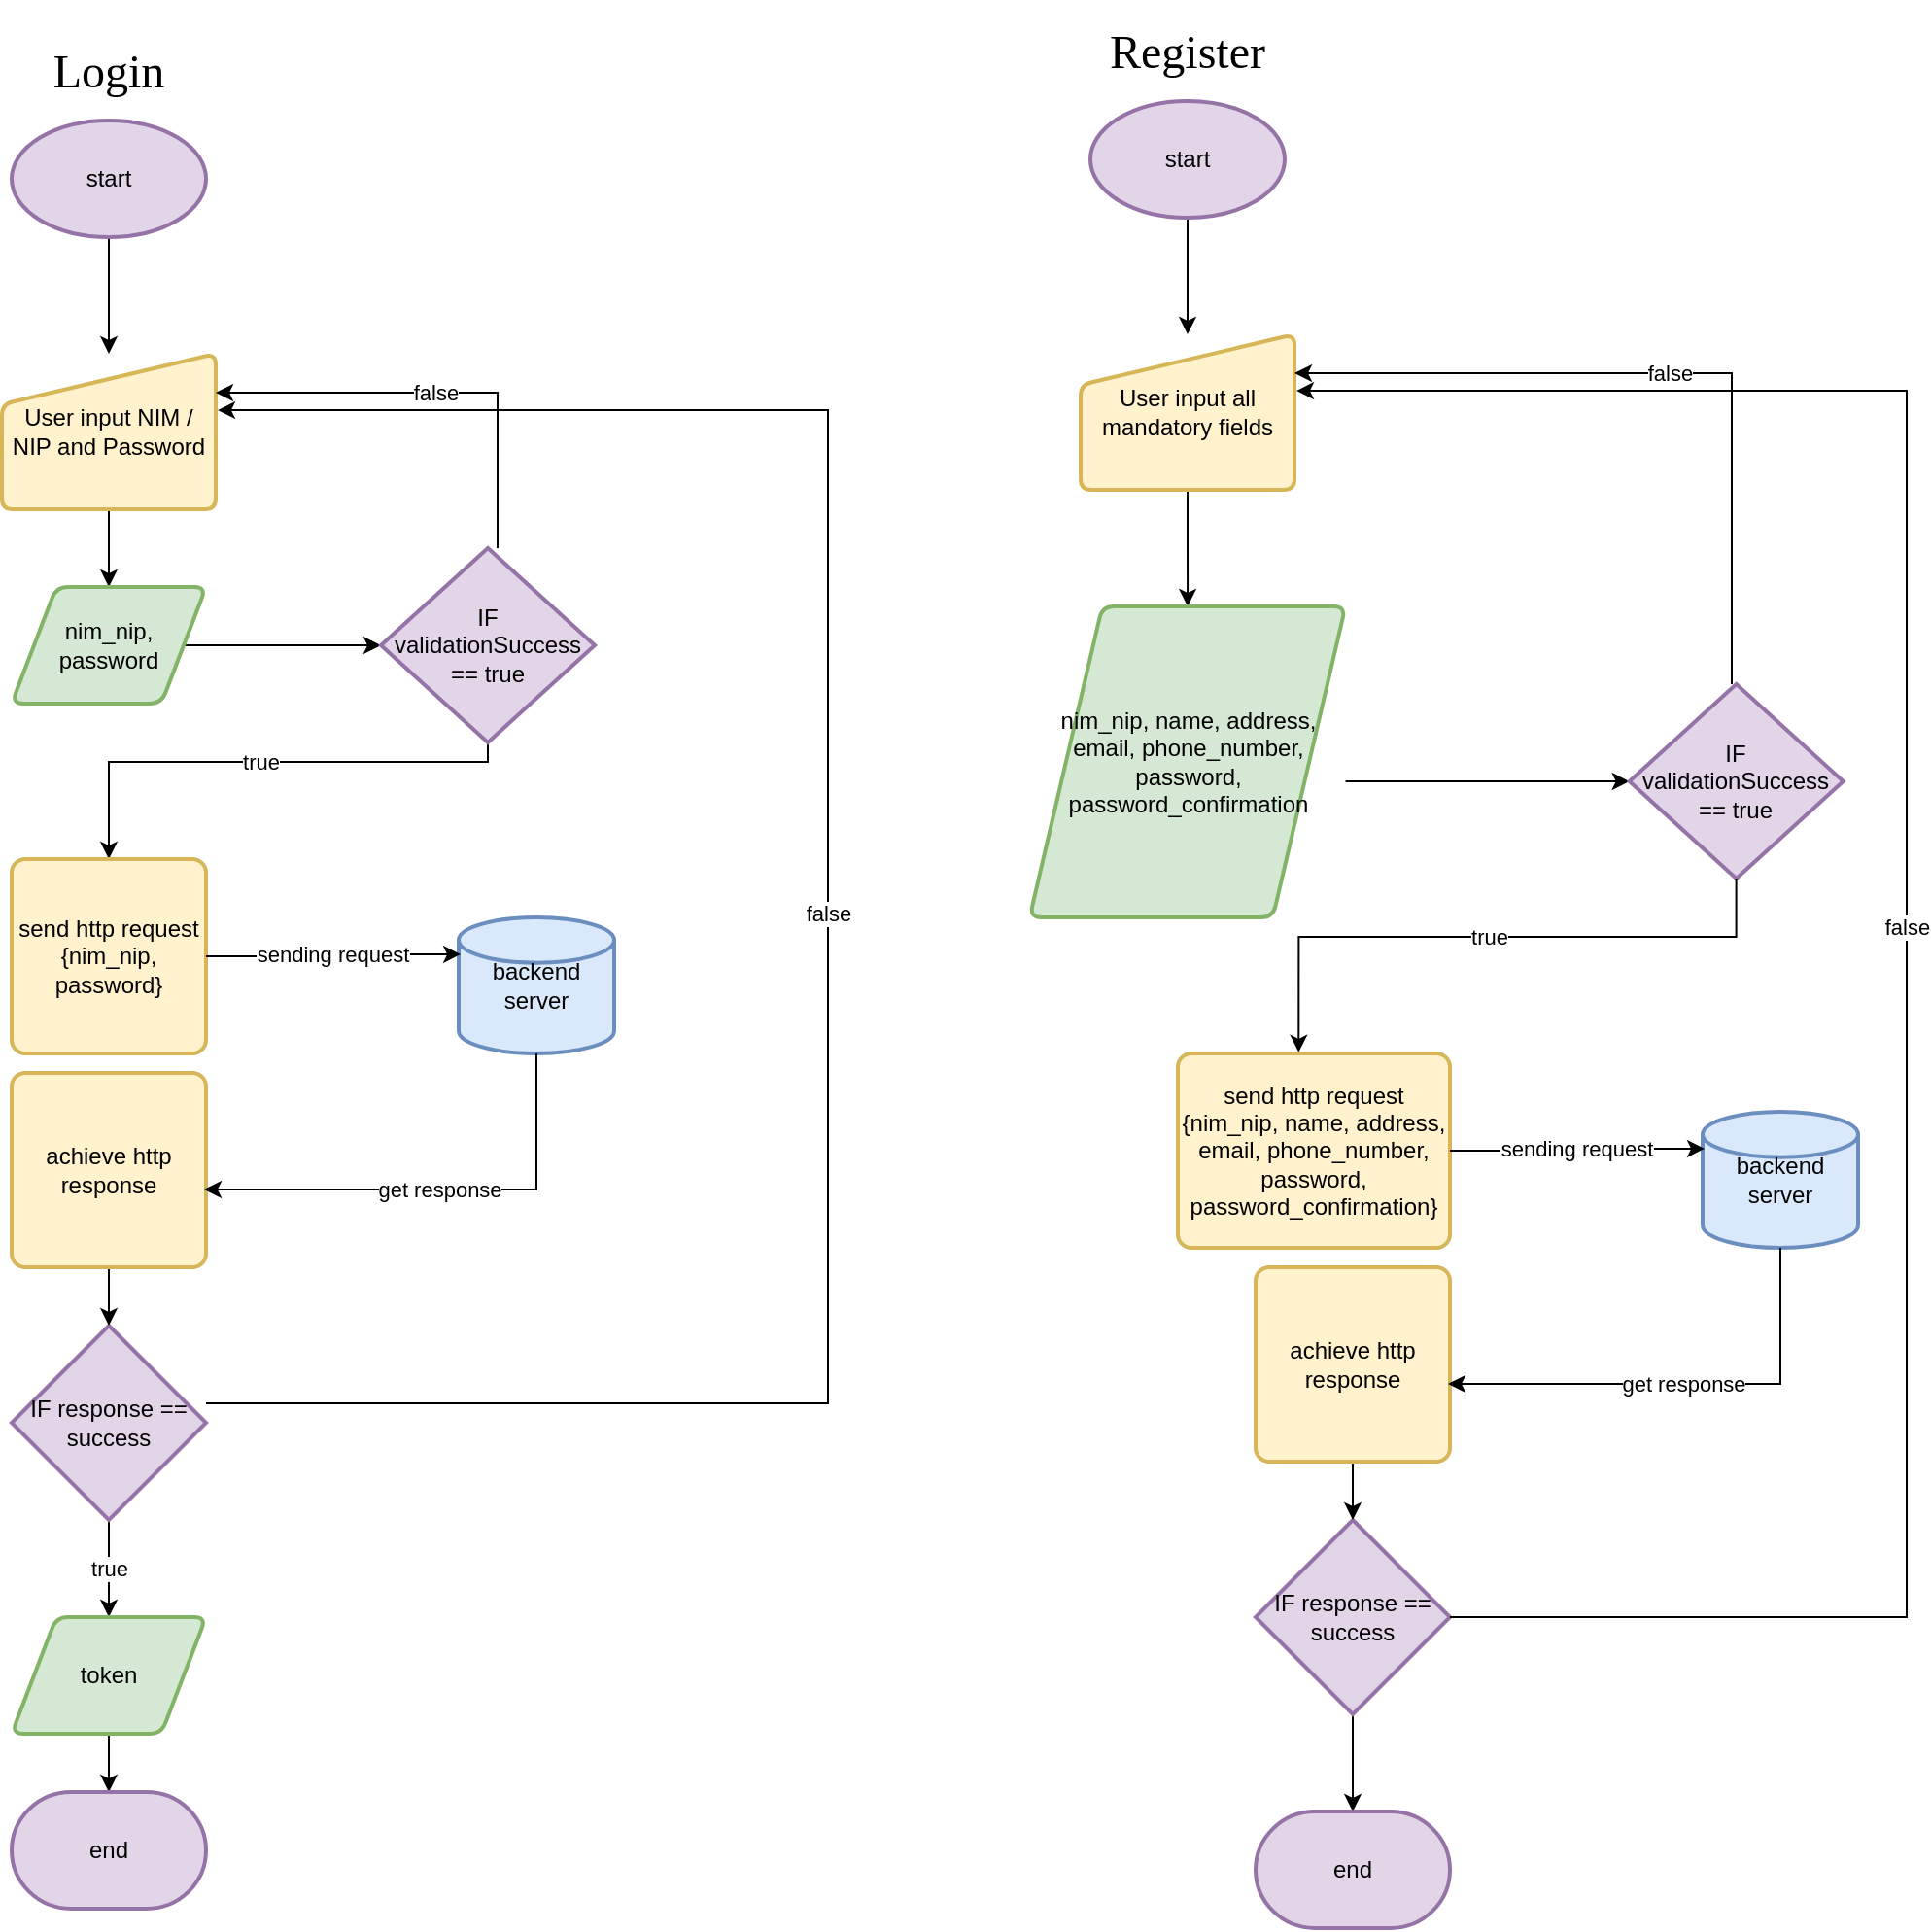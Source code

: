 <mxfile version="27.0.6">
  <diagram id="C5RBs43oDa-KdzZeNtuy" name="Page-1">
    <mxGraphModel dx="1019" dy="1730" grid="1" gridSize="10" guides="1" tooltips="1" connect="1" arrows="1" fold="1" page="1" pageScale="1" pageWidth="827" pageHeight="1169" math="0" shadow="0">
      <root>
        <mxCell id="WIyWlLk6GJQsqaUBKTNV-0" />
        <mxCell id="WIyWlLk6GJQsqaUBKTNV-1" parent="WIyWlLk6GJQsqaUBKTNV-0" />
        <mxCell id="Ipf-uGtFy34Z22k9Iezq-17" value="" style="edgeStyle=orthogonalEdgeStyle;rounded=0;orthogonalLoop=1;jettySize=auto;html=1;" edge="1" parent="WIyWlLk6GJQsqaUBKTNV-1" source="Ipf-uGtFy34Z22k9Iezq-0" target="Ipf-uGtFy34Z22k9Iezq-13">
          <mxGeometry relative="1" as="geometry" />
        </mxCell>
        <mxCell id="Ipf-uGtFy34Z22k9Iezq-0" value="start" style="strokeWidth=2;html=1;shape=mxgraph.flowchart.start_1;whiteSpace=wrap;fillColor=#e1d5e7;strokeColor=#9673a6;" vertex="1" parent="WIyWlLk6GJQsqaUBKTNV-1">
          <mxGeometry x="60" y="60" width="100" height="60" as="geometry" />
        </mxCell>
        <mxCell id="Ipf-uGtFy34Z22k9Iezq-5" value="&lt;p&gt;&lt;font face=&quot;Georgia&quot; style=&quot;font-size: 24px;&quot;&gt;Login&lt;/font&gt;&lt;/p&gt;" style="text;html=1;align=center;verticalAlign=middle;whiteSpace=wrap;rounded=0;" vertex="1" parent="WIyWlLk6GJQsqaUBKTNV-1">
          <mxGeometry x="80" y="20" width="60" height="30" as="geometry" />
        </mxCell>
        <mxCell id="Ipf-uGtFy34Z22k9Iezq-27" value="" style="edgeStyle=orthogonalEdgeStyle;rounded=0;orthogonalLoop=1;jettySize=auto;html=1;" edge="1" parent="WIyWlLk6GJQsqaUBKTNV-1" source="Ipf-uGtFy34Z22k9Iezq-13" target="Ipf-uGtFy34Z22k9Iezq-20">
          <mxGeometry relative="1" as="geometry" />
        </mxCell>
        <mxCell id="Ipf-uGtFy34Z22k9Iezq-13" value="User input NIM / NIP and Password" style="html=1;strokeWidth=2;shape=manualInput;whiteSpace=wrap;rounded=1;size=26;arcSize=11;fillColor=#fff2cc;strokeColor=#d6b656;" vertex="1" parent="WIyWlLk6GJQsqaUBKTNV-1">
          <mxGeometry x="55" y="180" width="110" height="80" as="geometry" />
        </mxCell>
        <mxCell id="Ipf-uGtFy34Z22k9Iezq-25" value="" style="edgeStyle=orthogonalEdgeStyle;rounded=0;orthogonalLoop=1;jettySize=auto;html=1;" edge="1" parent="WIyWlLk6GJQsqaUBKTNV-1" source="Ipf-uGtFy34Z22k9Iezq-20" target="Ipf-uGtFy34Z22k9Iezq-22">
          <mxGeometry relative="1" as="geometry">
            <Array as="points">
              <mxPoint x="230" y="330" />
              <mxPoint x="230" y="330" />
            </Array>
          </mxGeometry>
        </mxCell>
        <mxCell id="Ipf-uGtFy34Z22k9Iezq-20" value="nim_nip, password" style="shape=parallelogram;html=1;strokeWidth=2;perimeter=parallelogramPerimeter;whiteSpace=wrap;rounded=1;arcSize=12;size=0.23;fillColor=#d5e8d4;strokeColor=#82b366;" vertex="1" parent="WIyWlLk6GJQsqaUBKTNV-1">
          <mxGeometry x="60" y="300" width="100" height="60" as="geometry" />
        </mxCell>
        <mxCell id="Ipf-uGtFy34Z22k9Iezq-26" value="false" style="edgeStyle=orthogonalEdgeStyle;rounded=0;orthogonalLoop=1;jettySize=auto;html=1;entryX=1;entryY=0.25;entryDx=0;entryDy=0;" edge="1" parent="WIyWlLk6GJQsqaUBKTNV-1" source="Ipf-uGtFy34Z22k9Iezq-22" target="Ipf-uGtFy34Z22k9Iezq-13">
          <mxGeometry relative="1" as="geometry">
            <Array as="points">
              <mxPoint x="310" y="200" />
            </Array>
          </mxGeometry>
        </mxCell>
        <mxCell id="Ipf-uGtFy34Z22k9Iezq-58" value="true" style="edgeStyle=orthogonalEdgeStyle;rounded=0;orthogonalLoop=1;jettySize=auto;html=1;entryX=0.5;entryY=0;entryDx=0;entryDy=0;" edge="1" parent="WIyWlLk6GJQsqaUBKTNV-1" source="Ipf-uGtFy34Z22k9Iezq-22" target="Ipf-uGtFy34Z22k9Iezq-57">
          <mxGeometry relative="1" as="geometry">
            <mxPoint x="140" y="420" as="targetPoint" />
            <Array as="points">
              <mxPoint x="305" y="390" />
              <mxPoint x="110" y="390" />
            </Array>
          </mxGeometry>
        </mxCell>
        <mxCell id="Ipf-uGtFy34Z22k9Iezq-22" value="IF validationSuccess == true" style="strokeWidth=2;html=1;shape=mxgraph.flowchart.decision;whiteSpace=wrap;fillColor=#e1d5e7;strokeColor=#9673a6;" vertex="1" parent="WIyWlLk6GJQsqaUBKTNV-1">
          <mxGeometry x="250" y="280" width="110" height="100" as="geometry" />
        </mxCell>
        <mxCell id="Ipf-uGtFy34Z22k9Iezq-32" value="backend server" style="strokeWidth=2;html=1;shape=mxgraph.flowchart.database;whiteSpace=wrap;verticalAlign=middle;fillColor=#dae8fc;strokeColor=#6c8ebf;" vertex="1" parent="WIyWlLk6GJQsqaUBKTNV-1">
          <mxGeometry x="290" y="470" width="80" height="70" as="geometry" />
        </mxCell>
        <mxCell id="Ipf-uGtFy34Z22k9Iezq-42" value="true" style="edgeStyle=orthogonalEdgeStyle;rounded=0;orthogonalLoop=1;jettySize=auto;html=1;entryX=0.5;entryY=0;entryDx=0;entryDy=0;" edge="1" parent="WIyWlLk6GJQsqaUBKTNV-1" source="Ipf-uGtFy34Z22k9Iezq-38" target="Ipf-uGtFy34Z22k9Iezq-41">
          <mxGeometry relative="1" as="geometry" />
        </mxCell>
        <mxCell id="Ipf-uGtFy34Z22k9Iezq-38" value="IF response == success" style="strokeWidth=2;html=1;shape=mxgraph.flowchart.decision;whiteSpace=wrap;fillColor=#e1d5e7;strokeColor=#9673a6;" vertex="1" parent="WIyWlLk6GJQsqaUBKTNV-1">
          <mxGeometry x="60" y="680" width="100" height="100" as="geometry" />
        </mxCell>
        <mxCell id="Ipf-uGtFy34Z22k9Iezq-39" value="false" style="edgeStyle=orthogonalEdgeStyle;rounded=0;orthogonalLoop=1;jettySize=auto;html=1;entryX=1.009;entryY=0.363;entryDx=0;entryDy=0;entryPerimeter=0;" edge="1" parent="WIyWlLk6GJQsqaUBKTNV-1" source="Ipf-uGtFy34Z22k9Iezq-38" target="Ipf-uGtFy34Z22k9Iezq-13">
          <mxGeometry relative="1" as="geometry">
            <Array as="points">
              <mxPoint x="480" y="720" />
              <mxPoint x="480" y="209" />
            </Array>
          </mxGeometry>
        </mxCell>
        <mxCell id="Ipf-uGtFy34Z22k9Iezq-73" value="" style="edgeStyle=orthogonalEdgeStyle;rounded=0;orthogonalLoop=1;jettySize=auto;html=1;" edge="1" parent="WIyWlLk6GJQsqaUBKTNV-1" source="Ipf-uGtFy34Z22k9Iezq-41" target="Ipf-uGtFy34Z22k9Iezq-72">
          <mxGeometry relative="1" as="geometry" />
        </mxCell>
        <mxCell id="Ipf-uGtFy34Z22k9Iezq-41" value="token" style="shape=parallelogram;html=1;strokeWidth=2;perimeter=parallelogramPerimeter;whiteSpace=wrap;rounded=1;arcSize=12;size=0.23;fillColor=#d5e8d4;strokeColor=#82b366;" vertex="1" parent="WIyWlLk6GJQsqaUBKTNV-1">
          <mxGeometry x="60" y="830" width="100" height="60" as="geometry" />
        </mxCell>
        <mxCell id="Ipf-uGtFy34Z22k9Iezq-57" value="send http request {nim_nip, password}" style="rounded=1;whiteSpace=wrap;html=1;absoluteArcSize=1;arcSize=14;strokeWidth=2;fillColor=#fff2cc;strokeColor=#d6b656;" vertex="1" parent="WIyWlLk6GJQsqaUBKTNV-1">
          <mxGeometry x="60" y="440" width="100" height="100" as="geometry" />
        </mxCell>
        <mxCell id="Ipf-uGtFy34Z22k9Iezq-59" value="sending request" style="edgeStyle=orthogonalEdgeStyle;rounded=0;orthogonalLoop=1;jettySize=auto;html=1;entryX=0.013;entryY=0.271;entryDx=0;entryDy=0;entryPerimeter=0;" edge="1" parent="WIyWlLk6GJQsqaUBKTNV-1" source="Ipf-uGtFy34Z22k9Iezq-57" target="Ipf-uGtFy34Z22k9Iezq-32">
          <mxGeometry relative="1" as="geometry" />
        </mxCell>
        <mxCell id="Ipf-uGtFy34Z22k9Iezq-62" value="" style="edgeStyle=orthogonalEdgeStyle;rounded=0;orthogonalLoop=1;jettySize=auto;html=1;" edge="1" parent="WIyWlLk6GJQsqaUBKTNV-1" source="Ipf-uGtFy34Z22k9Iezq-60" target="Ipf-uGtFy34Z22k9Iezq-38">
          <mxGeometry relative="1" as="geometry" />
        </mxCell>
        <mxCell id="Ipf-uGtFy34Z22k9Iezq-60" value="achieve http response" style="rounded=1;whiteSpace=wrap;html=1;absoluteArcSize=1;arcSize=14;strokeWidth=2;fillColor=#fff2cc;strokeColor=#d6b656;" vertex="1" parent="WIyWlLk6GJQsqaUBKTNV-1">
          <mxGeometry x="60" y="550" width="100" height="100" as="geometry" />
        </mxCell>
        <mxCell id="Ipf-uGtFy34Z22k9Iezq-61" value="get response" style="edgeStyle=orthogonalEdgeStyle;rounded=0;orthogonalLoop=1;jettySize=auto;html=1;entryX=0.99;entryY=0.6;entryDx=0;entryDy=0;entryPerimeter=0;" edge="1" parent="WIyWlLk6GJQsqaUBKTNV-1" source="Ipf-uGtFy34Z22k9Iezq-32" target="Ipf-uGtFy34Z22k9Iezq-60">
          <mxGeometry relative="1" as="geometry">
            <Array as="points">
              <mxPoint x="330" y="610" />
            </Array>
          </mxGeometry>
        </mxCell>
        <mxCell id="Ipf-uGtFy34Z22k9Iezq-72" value="end" style="strokeWidth=2;html=1;shape=mxgraph.flowchart.terminator;whiteSpace=wrap;fillColor=#e1d5e7;strokeColor=#9673a6;" vertex="1" parent="WIyWlLk6GJQsqaUBKTNV-1">
          <mxGeometry x="60" y="920" width="100" height="60" as="geometry" />
        </mxCell>
        <mxCell id="Ipf-uGtFy34Z22k9Iezq-74" value="" style="edgeStyle=orthogonalEdgeStyle;rounded=0;orthogonalLoop=1;jettySize=auto;html=1;" edge="1" source="Ipf-uGtFy34Z22k9Iezq-75" target="Ipf-uGtFy34Z22k9Iezq-78" parent="WIyWlLk6GJQsqaUBKTNV-1">
          <mxGeometry relative="1" as="geometry" />
        </mxCell>
        <mxCell id="Ipf-uGtFy34Z22k9Iezq-75" value="start" style="strokeWidth=2;html=1;shape=mxgraph.flowchart.start_1;whiteSpace=wrap;fillColor=#e1d5e7;strokeColor=#9673a6;" vertex="1" parent="WIyWlLk6GJQsqaUBKTNV-1">
          <mxGeometry x="615" y="50" width="100" height="60" as="geometry" />
        </mxCell>
        <mxCell id="Ipf-uGtFy34Z22k9Iezq-76" value="&lt;p&gt;&lt;font face=&quot;Georgia&quot; style=&quot;font-size: 24px;&quot;&gt;Register&lt;/font&gt;&lt;/p&gt;" style="text;html=1;align=center;verticalAlign=middle;whiteSpace=wrap;rounded=0;" vertex="1" parent="WIyWlLk6GJQsqaUBKTNV-1">
          <mxGeometry x="635" y="10" width="60" height="30" as="geometry" />
        </mxCell>
        <mxCell id="Ipf-uGtFy34Z22k9Iezq-77" value="" style="edgeStyle=orthogonalEdgeStyle;rounded=0;orthogonalLoop=1;jettySize=auto;html=1;" edge="1" source="Ipf-uGtFy34Z22k9Iezq-78" target="Ipf-uGtFy34Z22k9Iezq-80" parent="WIyWlLk6GJQsqaUBKTNV-1">
          <mxGeometry relative="1" as="geometry" />
        </mxCell>
        <mxCell id="Ipf-uGtFy34Z22k9Iezq-78" value="User input all mandatory fields" style="html=1;strokeWidth=2;shape=manualInput;whiteSpace=wrap;rounded=1;size=26;arcSize=11;fillColor=#fff2cc;strokeColor=#d6b656;" vertex="1" parent="WIyWlLk6GJQsqaUBKTNV-1">
          <mxGeometry x="610" y="170" width="110" height="80" as="geometry" />
        </mxCell>
        <mxCell id="Ipf-uGtFy34Z22k9Iezq-79" value="" style="edgeStyle=orthogonalEdgeStyle;rounded=0;orthogonalLoop=1;jettySize=auto;html=1;" edge="1" target="Ipf-uGtFy34Z22k9Iezq-83" parent="WIyWlLk6GJQsqaUBKTNV-1">
          <mxGeometry relative="1" as="geometry">
            <mxPoint x="746.254" y="400" as="sourcePoint" />
            <Array as="points">
              <mxPoint x="787.34" y="400" />
              <mxPoint x="787.34" y="400" />
            </Array>
          </mxGeometry>
        </mxCell>
        <mxCell id="Ipf-uGtFy34Z22k9Iezq-80" value="nim_nip, name, address, email, phone_number, password, password_confirmation" style="shape=parallelogram;html=1;strokeWidth=2;perimeter=parallelogramPerimeter;whiteSpace=wrap;rounded=1;arcSize=12;size=0.23;fillColor=#d5e8d4;strokeColor=#82b366;" vertex="1" parent="WIyWlLk6GJQsqaUBKTNV-1">
          <mxGeometry x="583.75" y="310" width="162.5" height="160" as="geometry" />
        </mxCell>
        <mxCell id="Ipf-uGtFy34Z22k9Iezq-81" value="false" style="edgeStyle=orthogonalEdgeStyle;rounded=0;orthogonalLoop=1;jettySize=auto;html=1;entryX=1;entryY=0.25;entryDx=0;entryDy=0;" edge="1" source="Ipf-uGtFy34Z22k9Iezq-83" target="Ipf-uGtFy34Z22k9Iezq-78" parent="WIyWlLk6GJQsqaUBKTNV-1">
          <mxGeometry relative="1" as="geometry">
            <Array as="points">
              <mxPoint x="945" y="190" />
            </Array>
          </mxGeometry>
        </mxCell>
        <mxCell id="Ipf-uGtFy34Z22k9Iezq-83" value="IF validationSuccess == true" style="strokeWidth=2;html=1;shape=mxgraph.flowchart.decision;whiteSpace=wrap;fillColor=#e1d5e7;strokeColor=#9673a6;" vertex="1" parent="WIyWlLk6GJQsqaUBKTNV-1">
          <mxGeometry x="892.34" y="350" width="110" height="100" as="geometry" />
        </mxCell>
        <mxCell id="Ipf-uGtFy34Z22k9Iezq-84" value="backend server" style="strokeWidth=2;html=1;shape=mxgraph.flowchart.database;whiteSpace=wrap;verticalAlign=middle;fillColor=#dae8fc;strokeColor=#6c8ebf;" vertex="1" parent="WIyWlLk6GJQsqaUBKTNV-1">
          <mxGeometry x="930" y="570" width="80" height="70" as="geometry" />
        </mxCell>
        <mxCell id="Ipf-uGtFy34Z22k9Iezq-102" value="" style="edgeStyle=orthogonalEdgeStyle;rounded=0;orthogonalLoop=1;jettySize=auto;html=1;" edge="1" parent="WIyWlLk6GJQsqaUBKTNV-1" source="Ipf-uGtFy34Z22k9Iezq-86" target="Ipf-uGtFy34Z22k9Iezq-95">
          <mxGeometry relative="1" as="geometry">
            <Array as="points">
              <mxPoint x="750" y="920" />
              <mxPoint x="750" y="920" />
            </Array>
          </mxGeometry>
        </mxCell>
        <mxCell id="Ipf-uGtFy34Z22k9Iezq-86" value="IF response == success" style="strokeWidth=2;html=1;shape=mxgraph.flowchart.decision;whiteSpace=wrap;fillColor=#e1d5e7;strokeColor=#9673a6;" vertex="1" parent="WIyWlLk6GJQsqaUBKTNV-1">
          <mxGeometry x="700" y="780" width="100" height="100" as="geometry" />
        </mxCell>
        <mxCell id="Ipf-uGtFy34Z22k9Iezq-87" value="false" style="edgeStyle=orthogonalEdgeStyle;rounded=0;orthogonalLoop=1;jettySize=auto;html=1;entryX=1.009;entryY=0.363;entryDx=0;entryDy=0;entryPerimeter=0;" edge="1" source="Ipf-uGtFy34Z22k9Iezq-86" target="Ipf-uGtFy34Z22k9Iezq-78" parent="WIyWlLk6GJQsqaUBKTNV-1">
          <mxGeometry relative="1" as="geometry">
            <Array as="points">
              <mxPoint x="1035" y="830" />
              <mxPoint x="1035" y="199" />
            </Array>
          </mxGeometry>
        </mxCell>
        <mxCell id="Ipf-uGtFy34Z22k9Iezq-90" value="send http request {nim_nip, name, address, email, phone_number, password, password_confirmation}" style="rounded=1;whiteSpace=wrap;html=1;absoluteArcSize=1;arcSize=14;strokeWidth=2;fillColor=#fff2cc;strokeColor=#d6b656;" vertex="1" parent="WIyWlLk6GJQsqaUBKTNV-1">
          <mxGeometry x="660" y="540" width="140" height="100" as="geometry" />
        </mxCell>
        <mxCell id="Ipf-uGtFy34Z22k9Iezq-91" value="sending request" style="edgeStyle=orthogonalEdgeStyle;rounded=0;orthogonalLoop=1;jettySize=auto;html=1;entryX=0.013;entryY=0.271;entryDx=0;entryDy=0;entryPerimeter=0;" edge="1" source="Ipf-uGtFy34Z22k9Iezq-90" target="Ipf-uGtFy34Z22k9Iezq-84" parent="WIyWlLk6GJQsqaUBKTNV-1">
          <mxGeometry relative="1" as="geometry" />
        </mxCell>
        <mxCell id="Ipf-uGtFy34Z22k9Iezq-92" value="" style="edgeStyle=orthogonalEdgeStyle;rounded=0;orthogonalLoop=1;jettySize=auto;html=1;" edge="1" source="Ipf-uGtFy34Z22k9Iezq-93" target="Ipf-uGtFy34Z22k9Iezq-86" parent="WIyWlLk6GJQsqaUBKTNV-1">
          <mxGeometry relative="1" as="geometry" />
        </mxCell>
        <mxCell id="Ipf-uGtFy34Z22k9Iezq-93" value="achieve http response" style="rounded=1;whiteSpace=wrap;html=1;absoluteArcSize=1;arcSize=14;strokeWidth=2;fillColor=#fff2cc;strokeColor=#d6b656;" vertex="1" parent="WIyWlLk6GJQsqaUBKTNV-1">
          <mxGeometry x="700" y="650" width="100" height="100" as="geometry" />
        </mxCell>
        <mxCell id="Ipf-uGtFy34Z22k9Iezq-94" value="get response" style="edgeStyle=orthogonalEdgeStyle;rounded=0;orthogonalLoop=1;jettySize=auto;html=1;entryX=0.99;entryY=0.6;entryDx=0;entryDy=0;entryPerimeter=0;" edge="1" source="Ipf-uGtFy34Z22k9Iezq-84" target="Ipf-uGtFy34Z22k9Iezq-93" parent="WIyWlLk6GJQsqaUBKTNV-1">
          <mxGeometry relative="1" as="geometry">
            <Array as="points">
              <mxPoint x="970.0" y="710" />
            </Array>
          </mxGeometry>
        </mxCell>
        <mxCell id="Ipf-uGtFy34Z22k9Iezq-95" value="end" style="strokeWidth=2;html=1;shape=mxgraph.flowchart.terminator;whiteSpace=wrap;fillColor=#e1d5e7;strokeColor=#9673a6;" vertex="1" parent="WIyWlLk6GJQsqaUBKTNV-1">
          <mxGeometry x="700" y="930" width="100" height="60" as="geometry" />
        </mxCell>
        <mxCell id="Ipf-uGtFy34Z22k9Iezq-100" value="true" style="edgeStyle=orthogonalEdgeStyle;rounded=0;orthogonalLoop=1;jettySize=auto;html=1;entryX=0.444;entryY=-0.006;entryDx=0;entryDy=0;entryPerimeter=0;" edge="1" parent="WIyWlLk6GJQsqaUBKTNV-1" source="Ipf-uGtFy34Z22k9Iezq-83" target="Ipf-uGtFy34Z22k9Iezq-90">
          <mxGeometry relative="1" as="geometry">
            <Array as="points">
              <mxPoint x="947" y="480" />
              <mxPoint x="722" y="480" />
            </Array>
          </mxGeometry>
        </mxCell>
      </root>
    </mxGraphModel>
  </diagram>
</mxfile>
